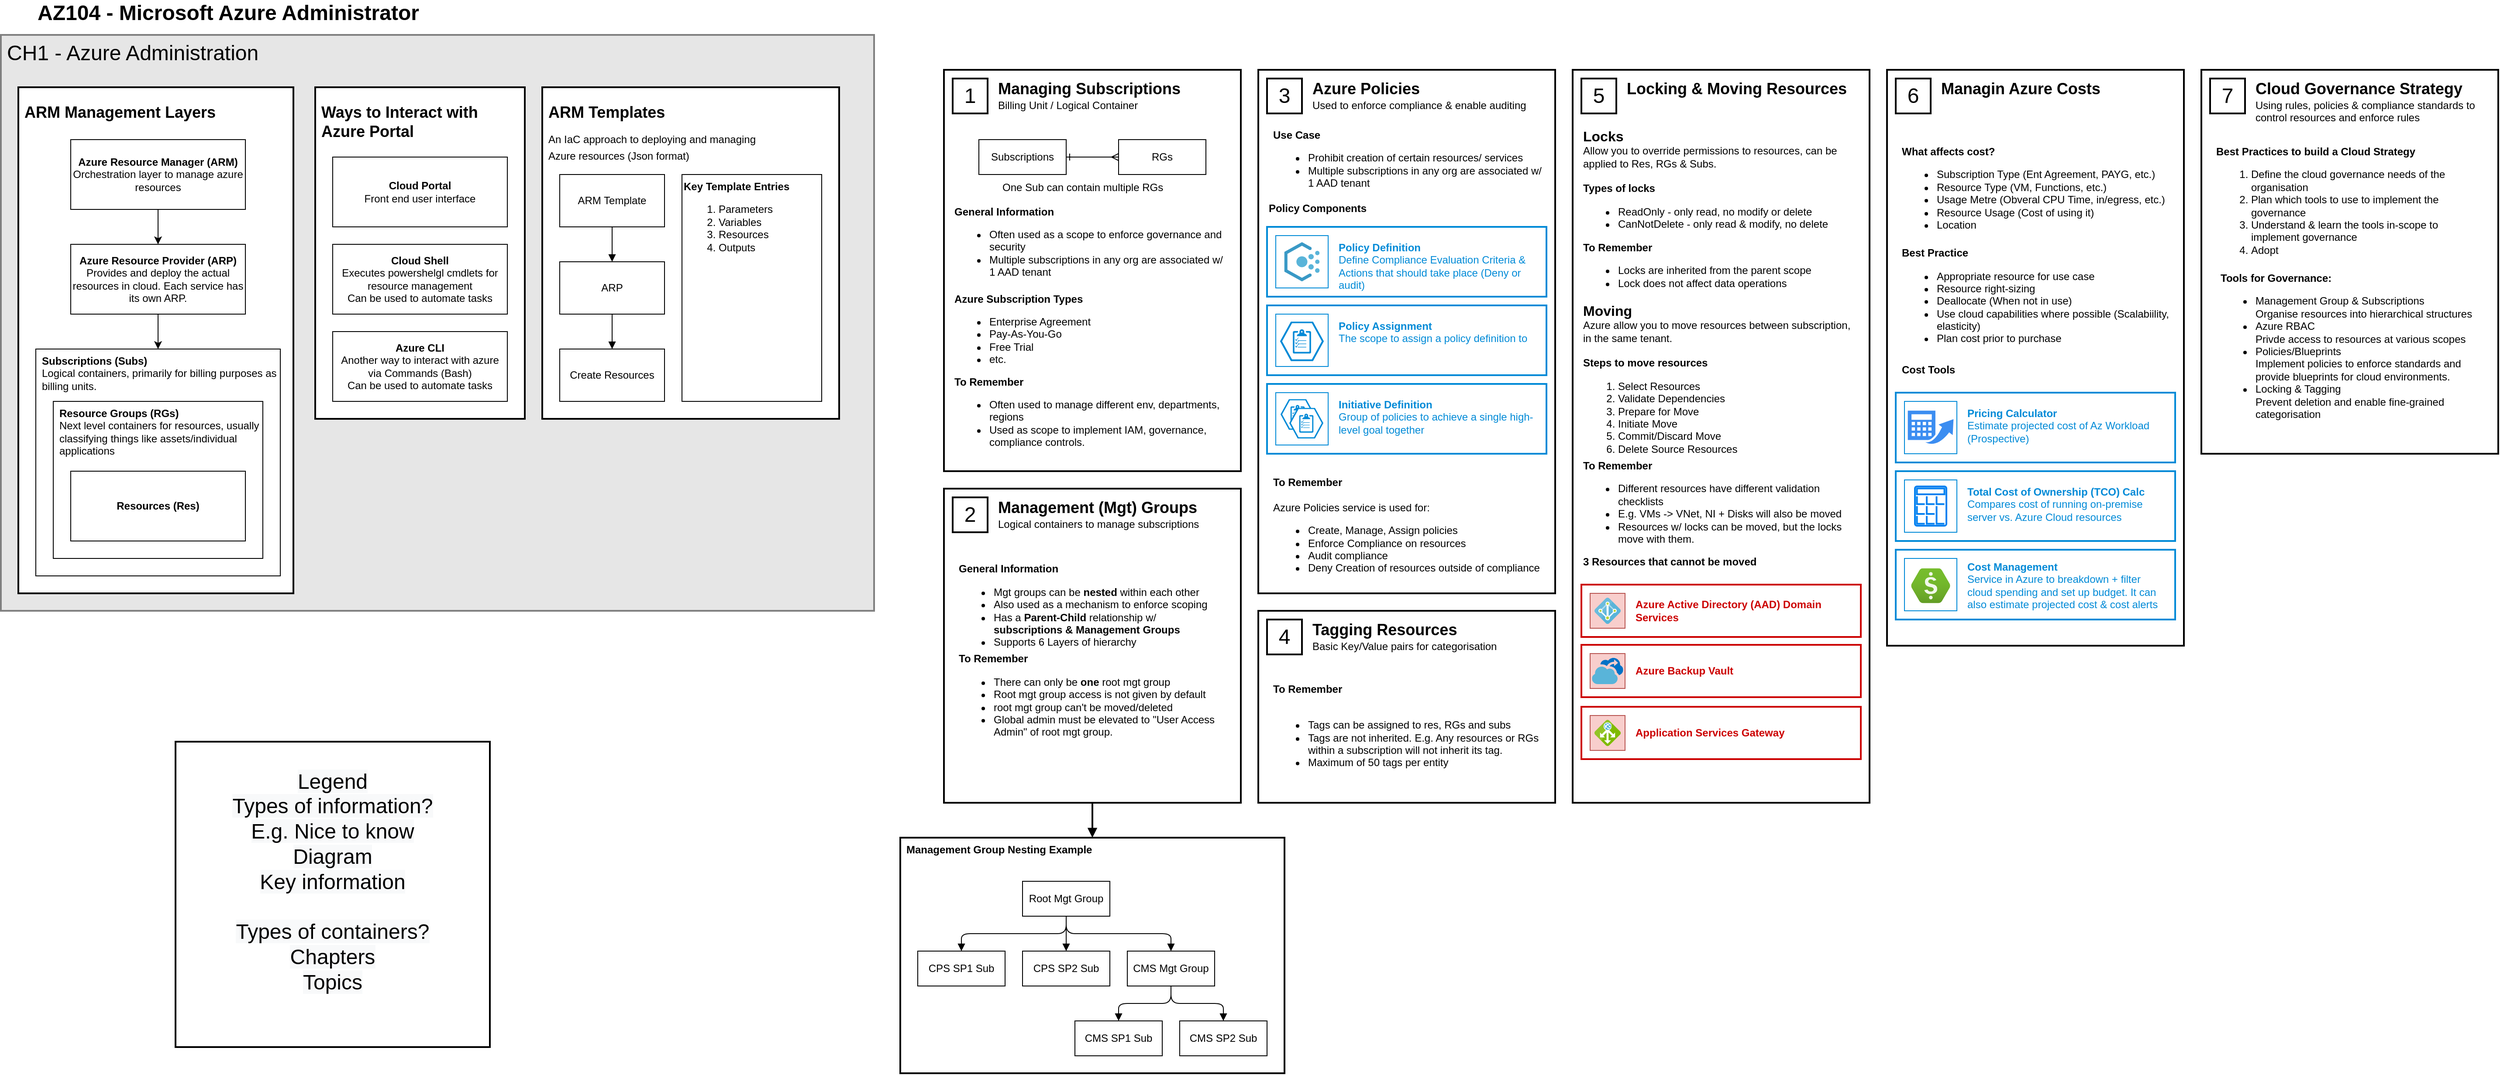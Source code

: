 <mxfile version="20.3.0" type="github"><diagram id="RpzyaWzfz7FECgylNTt5" name="Page-1"><mxGraphModel dx="1519" dy="503" grid="1" gridSize="10" guides="1" tooltips="1" connect="1" arrows="1" fold="1" page="1" pageScale="1" pageWidth="827" pageHeight="1169" math="0" shadow="0"><root><mxCell id="0"/><mxCell id="1" style="" parent="0"/><mxCell id="siySOapZX41ivjqBgdVN-3" value="&lt;font style=&quot;font-size: 24px;&quot;&gt;AZ104 - Microsoft Azure Administrator&lt;/font&gt;" style="text;html=1;strokeColor=none;fillColor=none;align=left;verticalAlign=middle;whiteSpace=wrap;rounded=0;fontStyle=1" parent="1" vertex="1"><mxGeometry x="40" y="40" width="520" height="30" as="geometry"/></mxCell><mxCell id="x6Mh1ce0G-waH1WDNx8j-17" value="&lt;font style=&quot;font-size: 24px;&quot;&gt;CH1 - Azure Administration&lt;/font&gt;" style="rounded=0;whiteSpace=wrap;html=1;strokeWidth=2;fontSize=18;strokeColor=#808080;fillColor=#E6E6E6;verticalAlign=top;align=left;spacingLeft=5;" parent="1" vertex="1"><mxGeometry y="80" width="1000" height="660" as="geometry"/></mxCell><mxCell id="x6Mh1ce0G-waH1WDNx8j-27" value="&lt;span style=&quot;caret-color: rgb(0, 0, 0); color: rgb(0, 0, 0); font-family: Helvetica; font-size: 24px; font-style: normal; font-variant-caps: normal; font-weight: 400; letter-spacing: normal; text-align: center; text-indent: 0px; text-transform: none; word-spacing: 0px; -webkit-text-stroke-width: 0px; background-color: rgb(248, 249, 250); text-decoration: none; float: none; display: inline !important;&quot;&gt;Legend&lt;/span&gt;&lt;br style=&quot;caret-color: rgb(0, 0, 0); color: rgb(0, 0, 0); font-family: Helvetica; font-size: 24px; font-style: normal; font-variant-caps: normal; font-weight: 400; letter-spacing: normal; text-align: center; text-indent: 0px; text-transform: none; word-spacing: 0px; -webkit-text-stroke-width: 0px; text-decoration: none;&quot;&gt;&lt;span style=&quot;caret-color: rgb(0, 0, 0); color: rgb(0, 0, 0); font-family: Helvetica; font-size: 24px; font-style: normal; font-variant-caps: normal; font-weight: 400; letter-spacing: normal; text-align: center; text-indent: 0px; text-transform: none; word-spacing: 0px; -webkit-text-stroke-width: 0px; background-color: rgb(248, 249, 250); text-decoration: none; float: none; display: inline !important;&quot;&gt;Types of information?&lt;br&gt;E.g. Nice to know&lt;br&gt;Diagram&lt;br&gt;Key information&lt;br&gt;&lt;br&gt;Types of containers?&lt;br&gt;Chapters&lt;br&gt;Topics&lt;br&gt;&lt;br&gt;&lt;/span&gt;" style="rounded=0;whiteSpace=wrap;html=1;strokeWidth=2;fontSize=24;" parent="1" vertex="1"><mxGeometry x="200" y="890" width="360" height="350" as="geometry"/></mxCell><mxCell id="siySOapZX41ivjqBgdVN-1" value="CH1 - Azure Administration" parent="0"/><mxCell id="x6Mh1ce0G-waH1WDNx8j-12" value="&lt;p&gt;&lt;b&gt;&lt;font style=&quot;font-size: 18px;&quot;&gt;Ways to Interact with Azure Portal&lt;/font&gt;&lt;/b&gt;&lt;/p&gt;" style="rounded=0;whiteSpace=wrap;html=1;fontSize=12;align=left;verticalAlign=top;spacingLeft=5;strokeWidth=2;" parent="siySOapZX41ivjqBgdVN-1" vertex="1"><mxGeometry x="360" y="140" width="240" height="380" as="geometry"/></mxCell><mxCell id="x6Mh1ce0G-waH1WDNx8j-11" value="&lt;p&gt;&lt;b&gt;&lt;font style=&quot;font-size: 18px;&quot;&gt;ARM Management Layers&lt;/font&gt;&lt;/b&gt;&lt;/p&gt;" style="rounded=0;whiteSpace=wrap;html=1;fontSize=12;align=left;verticalAlign=top;spacingLeft=5;strokeWidth=2;" parent="siySOapZX41ivjqBgdVN-1" vertex="1"><mxGeometry x="20" y="140" width="315" height="580" as="geometry"/></mxCell><mxCell id="siySOapZX41ivjqBgdVN-6" style="edgeStyle=orthogonalEdgeStyle;rounded=0;orthogonalLoop=1;jettySize=auto;html=1;fontSize=12;" parent="siySOapZX41ivjqBgdVN-1" source="siySOapZX41ivjqBgdVN-4" target="siySOapZX41ivjqBgdVN-5" edge="1"><mxGeometry relative="1" as="geometry"/></mxCell><mxCell id="siySOapZX41ivjqBgdVN-4" value="&lt;b&gt;Azure Resource Manager (ARM)&lt;br&gt;&lt;/b&gt;Orchestration layer to manage azure resources" style="rounded=0;whiteSpace=wrap;html=1;fontSize=12;" parent="siySOapZX41ivjqBgdVN-1" vertex="1"><mxGeometry x="80" y="200" width="200" height="80" as="geometry"/></mxCell><mxCell id="siySOapZX41ivjqBgdVN-13" style="edgeStyle=orthogonalEdgeStyle;rounded=0;orthogonalLoop=1;jettySize=auto;html=1;fontSize=12;" parent="siySOapZX41ivjqBgdVN-1" source="siySOapZX41ivjqBgdVN-5" target="siySOapZX41ivjqBgdVN-7" edge="1"><mxGeometry relative="1" as="geometry"/></mxCell><mxCell id="siySOapZX41ivjqBgdVN-5" value="&lt;b&gt;Azure Resource Provider (ARP)&lt;/b&gt;&lt;br&gt;Provides and deploy the actual resources in cloud. Each service has its own ARP." style="rounded=0;whiteSpace=wrap;html=1;fontSize=12;" parent="siySOapZX41ivjqBgdVN-1" vertex="1"><mxGeometry x="80" y="320" width="200" height="80" as="geometry"/></mxCell><mxCell id="siySOapZX41ivjqBgdVN-7" value="&lt;b&gt;Subscriptions (Subs)&lt;/b&gt;&lt;br&gt;Logical containers, primarily for billing purposes as billing units." style="rounded=0;whiteSpace=wrap;html=1;fontSize=12;align=left;verticalAlign=top;spacingLeft=5;" parent="siySOapZX41ivjqBgdVN-1" vertex="1"><mxGeometry x="40" y="440" width="280" height="260" as="geometry"/></mxCell><mxCell id="siySOapZX41ivjqBgdVN-10" value="&lt;b&gt;Resource Groups (RGs)&lt;/b&gt;&lt;br&gt;Next level containers for resources, usually classifying things like assets/individual applications" style="rounded=0;whiteSpace=wrap;html=1;fontSize=12;spacingLeft=5;align=left;verticalAlign=top;" parent="siySOapZX41ivjqBgdVN-1" vertex="1"><mxGeometry x="60" y="500" width="240" height="180" as="geometry"/></mxCell><mxCell id="siySOapZX41ivjqBgdVN-11" value="&lt;b&gt;Resources (Res)&lt;/b&gt;" style="rounded=0;whiteSpace=wrap;html=1;fontSize=12;align=center;verticalAlign=middle;spacingLeft=0;" parent="siySOapZX41ivjqBgdVN-1" vertex="1"><mxGeometry x="80" y="580" width="200" height="80" as="geometry"/></mxCell><mxCell id="x6Mh1ce0G-waH1WDNx8j-1" value="&lt;b&gt;Cloud Portal&lt;/b&gt;&lt;br&gt;Front end user interface" style="rounded=0;whiteSpace=wrap;html=1;fontSize=12;align=center;verticalAlign=middle;spacingLeft=0;" parent="siySOapZX41ivjqBgdVN-1" vertex="1"><mxGeometry x="380" y="220" width="200" height="80" as="geometry"/></mxCell><mxCell id="x6Mh1ce0G-waH1WDNx8j-2" value="&lt;b&gt;Cloud Shell&lt;/b&gt;&lt;br&gt;Executes&amp;nbsp;powershelgl cmdlets for resource management&lt;br&gt;Can be used to automate tasks" style="rounded=0;whiteSpace=wrap;html=1;fontSize=12;align=center;verticalAlign=middle;spacingLeft=0;" parent="siySOapZX41ivjqBgdVN-1" vertex="1"><mxGeometry x="380" y="320" width="200" height="80" as="geometry"/></mxCell><mxCell id="x6Mh1ce0G-waH1WDNx8j-4" value="&lt;b&gt;Azure CLI&lt;/b&gt;&lt;br&gt;Another way to interact with azure via Commands (Bash)&lt;br&gt;Can be used to automate tasks" style="rounded=0;whiteSpace=wrap;html=1;fontSize=12;align=center;verticalAlign=middle;spacingLeft=0;" parent="siySOapZX41ivjqBgdVN-1" vertex="1"><mxGeometry x="380" y="420" width="200" height="80" as="geometry"/></mxCell><mxCell id="x6Mh1ce0G-waH1WDNx8j-13" value="&lt;p&gt;&lt;b&gt;&lt;font style=&quot;font-size: 18px;&quot;&gt;ARM Templates&lt;/font&gt;&lt;/b&gt;&lt;/p&gt;&lt;p&gt;&lt;span style=&quot;text-align: center;&quot;&gt;An IaC approach to deploying and managing&amp;nbsp;&lt;/span&gt;&lt;br style=&quot;text-align: center;&quot;&gt;&lt;span style=&quot;text-align: center;&quot;&gt;Azure resources (Json format)&lt;/span&gt;&lt;b&gt;&lt;font style=&quot;font-size: 18px;&quot;&gt;&lt;br&gt;&lt;/font&gt;&lt;/b&gt;&lt;/p&gt;" style="rounded=0;whiteSpace=wrap;html=1;fontSize=12;align=left;verticalAlign=top;spacingLeft=5;strokeWidth=2;" parent="siySOapZX41ivjqBgdVN-1" vertex="1"><mxGeometry x="620" y="140" width="340" height="380" as="geometry"/></mxCell><mxCell id="x6Mh1ce0G-waH1WDNx8j-14" style="edgeStyle=orthogonalEdgeStyle;rounded=0;orthogonalLoop=1;jettySize=auto;html=1;entryX=0.5;entryY=0;entryDx=0;entryDy=0;fontSize=18;strokeWidth=1;endArrow=block;endFill=1;" parent="siySOapZX41ivjqBgdVN-1" source="x6Mh1ce0G-waH1WDNx8j-6" target="x6Mh1ce0G-waH1WDNx8j-7" edge="1"><mxGeometry relative="1" as="geometry"/></mxCell><mxCell id="x6Mh1ce0G-waH1WDNx8j-6" value="ARM Template" style="rounded=0;whiteSpace=wrap;html=1;" parent="siySOapZX41ivjqBgdVN-1" vertex="1"><mxGeometry x="640" y="240" width="120" height="60" as="geometry"/></mxCell><mxCell id="x6Mh1ce0G-waH1WDNx8j-15" style="edgeStyle=orthogonalEdgeStyle;rounded=0;orthogonalLoop=1;jettySize=auto;html=1;entryX=0.5;entryY=0;entryDx=0;entryDy=0;strokeWidth=1;fontSize=18;endArrow=block;endFill=1;" parent="siySOapZX41ivjqBgdVN-1" source="x6Mh1ce0G-waH1WDNx8j-7" target="x6Mh1ce0G-waH1WDNx8j-8" edge="1"><mxGeometry relative="1" as="geometry"/></mxCell><mxCell id="x6Mh1ce0G-waH1WDNx8j-7" value="ARP" style="rounded=0;whiteSpace=wrap;html=1;" parent="siySOapZX41ivjqBgdVN-1" vertex="1"><mxGeometry x="640" y="340" width="120" height="60" as="geometry"/></mxCell><mxCell id="x6Mh1ce0G-waH1WDNx8j-8" value="Create Resources" style="rounded=0;whiteSpace=wrap;html=1;" parent="siySOapZX41ivjqBgdVN-1" vertex="1"><mxGeometry x="640" y="440" width="120" height="60" as="geometry"/></mxCell><mxCell id="x6Mh1ce0G-waH1WDNx8j-9" value="&lt;b&gt;Key Template Entries&lt;br&gt;&lt;/b&gt;&lt;ol&gt;&lt;li&gt;Parameters&lt;/li&gt;&lt;li&gt;Variables&lt;/li&gt;&lt;li&gt;Resources&lt;/li&gt;&lt;li&gt;Outputs&lt;/li&gt;&lt;/ol&gt;" style="rounded=0;whiteSpace=wrap;html=1;align=left;verticalAlign=top;" parent="siySOapZX41ivjqBgdVN-1" vertex="1"><mxGeometry x="780" y="240" width="160" height="260" as="geometry"/></mxCell><mxCell id="x6Mh1ce0G-waH1WDNx8j-74" value="&lt;b&gt;Management Group Nesting Example&lt;/b&gt;" style="rounded=0;whiteSpace=wrap;html=1;fontSize=12;spacingLeft=5;align=left;verticalAlign=top;strokeWidth=2;" parent="siySOapZX41ivjqBgdVN-1" vertex="1"><mxGeometry x="1030" y="1000" width="440" height="270" as="geometry"/></mxCell><mxCell id="x6Mh1ce0G-waH1WDNx8j-18" value="CH 4 - Governance + Compliance" parent="0"/><mxCell id="eBka41esuqh354zant1u-2" value="&lt;p style=&quot;text-align: left;&quot;&gt;&lt;span style=&quot;text-align: center;&quot;&gt;&lt;font size=&quot;4&quot;&gt;&lt;b&gt;Tagging Resources&lt;br&gt;&lt;/b&gt;&lt;/font&gt;Basic Key/Value pairs for categorisation&lt;/span&gt;&lt;/p&gt;" style="rounded=0;whiteSpace=wrap;html=1;fontSize=12;align=left;verticalAlign=top;spacingLeft=60;strokeWidth=2;spacingTop=-7;" vertex="1" parent="x6Mh1ce0G-waH1WDNx8j-18"><mxGeometry x="1440" y="740" width="340" height="220" as="geometry"/></mxCell><mxCell id="x6Mh1ce0G-waH1WDNx8j-54" value="&lt;p style=&quot;text-align: left;&quot;&gt;&lt;span style=&quot;text-align: center;&quot;&gt;&lt;font size=&quot;4&quot;&gt;&lt;b&gt;Azure Policies&lt;br&gt;&lt;/b&gt;&lt;/font&gt;&lt;/span&gt;&lt;span style=&quot;text-align: center;&quot;&gt;Used to enforce compliance &amp;amp; enable auditing&lt;/span&gt;&lt;/p&gt;&lt;p style=&quot;text-align: left;&quot;&gt;&lt;span style=&quot;text-align: center;&quot;&gt;&lt;br&gt;&lt;/span&gt;&lt;/p&gt;" style="rounded=0;whiteSpace=wrap;html=1;fontSize=12;align=left;verticalAlign=top;spacingLeft=60;strokeWidth=2;spacingTop=-7;" parent="x6Mh1ce0G-waH1WDNx8j-18" vertex="1"><mxGeometry x="1440" y="120" width="340" height="600" as="geometry"/></mxCell><mxCell id="x6Mh1ce0G-waH1WDNx8j-75" style="edgeStyle=orthogonalEdgeStyle;rounded=1;orthogonalLoop=1;jettySize=auto;html=1;strokeWidth=2;fontSize=12;startArrow=none;startFill=0;endArrow=block;endFill=1;" parent="x6Mh1ce0G-waH1WDNx8j-18" source="x6Mh1ce0G-waH1WDNx8j-50" target="x6Mh1ce0G-waH1WDNx8j-74" edge="1"><mxGeometry relative="1" as="geometry"/></mxCell><mxCell id="x6Mh1ce0G-waH1WDNx8j-50" value="&lt;p style=&quot;text-align: left;&quot;&gt;&lt;span style=&quot;text-align: center;&quot;&gt;&lt;font size=&quot;4&quot;&gt;&lt;b&gt;Management (Mgt) Groups&lt;br&gt;&lt;/b&gt;&lt;/font&gt;&lt;/span&gt;&lt;span style=&quot;text-align: center;&quot;&gt;Logical containers to manage subscriptions&lt;/span&gt;&lt;/p&gt;" style="rounded=0;whiteSpace=wrap;html=1;fontSize=12;align=left;verticalAlign=top;spacingLeft=60;strokeWidth=2;spacingTop=-7;" parent="x6Mh1ce0G-waH1WDNx8j-18" vertex="1"><mxGeometry x="1080" y="600" width="340" height="360" as="geometry"/></mxCell><mxCell id="x6Mh1ce0G-waH1WDNx8j-28" value="&lt;p style=&quot;text-align: left;&quot;&gt;&lt;span style=&quot;text-align: center;&quot;&gt;&lt;font size=&quot;4&quot;&gt;&lt;b&gt;Managing Subscriptions&lt;br&gt;&lt;/b&gt;&lt;/font&gt;&lt;/span&gt;&lt;span style=&quot;text-align: center;&quot;&gt;Billing Unit / Logical Container&lt;/span&gt;&lt;/p&gt;" style="rounded=0;whiteSpace=wrap;html=1;fontSize=12;align=left;verticalAlign=top;spacingLeft=60;strokeWidth=2;spacingTop=-7;" parent="x6Mh1ce0G-waH1WDNx8j-18" vertex="1"><mxGeometry x="1080" y="120" width="340" height="460" as="geometry"/></mxCell><mxCell id="x6Mh1ce0G-waH1WDNx8j-35" value="1" style="rounded=0;whiteSpace=wrap;html=1;strokeWidth=2;fontSize=24;" parent="x6Mh1ce0G-waH1WDNx8j-18" vertex="1"><mxGeometry x="1090" y="130" width="40" height="40" as="geometry"/></mxCell><mxCell id="x6Mh1ce0G-waH1WDNx8j-40" style="edgeStyle=orthogonalEdgeStyle;rounded=0;orthogonalLoop=1;jettySize=auto;html=1;strokeWidth=1;fontSize=14;endArrow=ERmany;endFill=0;startArrow=ERone;startFill=0;" parent="x6Mh1ce0G-waH1WDNx8j-18" source="x6Mh1ce0G-waH1WDNx8j-36" target="x6Mh1ce0G-waH1WDNx8j-39" edge="1"><mxGeometry relative="1" as="geometry"/></mxCell><mxCell id="x6Mh1ce0G-waH1WDNx8j-36" value="Subscriptions" style="rounded=0;whiteSpace=wrap;html=1;" parent="x6Mh1ce0G-waH1WDNx8j-18" vertex="1"><mxGeometry x="1120" y="200" width="100" height="40" as="geometry"/></mxCell><mxCell id="x6Mh1ce0G-waH1WDNx8j-39" value="RGs" style="rounded=0;whiteSpace=wrap;html=1;" parent="x6Mh1ce0G-waH1WDNx8j-18" vertex="1"><mxGeometry x="1280" y="200" width="100" height="40" as="geometry"/></mxCell><mxCell id="x6Mh1ce0G-waH1WDNx8j-41" value="One Sub can contain multiple RGs" style="text;html=1;align=left;verticalAlign=middle;resizable=0;points=[];autosize=1;strokeColor=none;fillColor=none;fontSize=12;" parent="x6Mh1ce0G-waH1WDNx8j-18" vertex="1"><mxGeometry x="1145" y="240" width="210" height="30" as="geometry"/></mxCell><mxCell id="x6Mh1ce0G-waH1WDNx8j-44" value="&lt;div style=&quot;&quot;&gt;&lt;b&gt;General Information&lt;/b&gt;&lt;/div&gt;&lt;ul style=&quot;&quot;&gt;&lt;li&gt;Often used as a scope to enforce governance and security&lt;/li&gt;&lt;li&gt;Multiple subscriptions in any org are associated w/ 1 AAD tenant&lt;/li&gt;&lt;/ul&gt;" style="text;html=1;strokeColor=none;fillColor=none;align=left;verticalAlign=middle;whiteSpace=wrap;rounded=0;strokeWidth=2;fontSize=12;" parent="x6Mh1ce0G-waH1WDNx8j-18" vertex="1"><mxGeometry x="1090" y="280" width="310" height="85" as="geometry"/></mxCell><mxCell id="x6Mh1ce0G-waH1WDNx8j-45" value="&lt;div style=&quot;&quot;&gt;&lt;div style=&quot;&quot;&gt;&lt;b&gt;Azure Subscription Types&lt;/b&gt;&lt;/div&gt;&lt;ul style=&quot;&quot;&gt;&lt;li&gt;Enterprise Agreement&lt;br&gt;&lt;/li&gt;&lt;li&gt;Pay-As-You-Go&lt;/li&gt;&lt;li&gt;Free Trial&lt;/li&gt;&lt;li&gt;etc.&lt;/li&gt;&lt;/ul&gt;&lt;/div&gt;" style="text;html=1;strokeColor=none;fillColor=none;align=left;verticalAlign=middle;whiteSpace=wrap;rounded=0;strokeWidth=2;fontSize=12;" parent="x6Mh1ce0G-waH1WDNx8j-18" vertex="1"><mxGeometry x="1090" y="380" width="310" height="85" as="geometry"/></mxCell><mxCell id="x6Mh1ce0G-waH1WDNx8j-46" value="&lt;div style=&quot;&quot;&gt;&lt;div style=&quot;&quot;&gt;&lt;b&gt;To Remember&lt;/b&gt;&lt;/div&gt;&lt;div style=&quot;&quot;&gt;&lt;ul&gt;&lt;li&gt;Often used to manage different env, departments, regions&lt;/li&gt;&lt;li&gt;Used as scope to implement IAM, governance, compliance controls.&lt;/li&gt;&lt;/ul&gt;&lt;/div&gt;&lt;/div&gt;" style="text;html=1;strokeColor=none;fillColor=none;align=left;verticalAlign=middle;whiteSpace=wrap;rounded=0;strokeWidth=2;fontSize=12;" parent="x6Mh1ce0G-waH1WDNx8j-18" vertex="1"><mxGeometry x="1090" y="475" width="310" height="85" as="geometry"/></mxCell><mxCell id="x6Mh1ce0G-waH1WDNx8j-49" value="2" style="rounded=0;whiteSpace=wrap;html=1;strokeWidth=2;fontSize=24;" parent="x6Mh1ce0G-waH1WDNx8j-18" vertex="1"><mxGeometry x="1090" y="610" width="40" height="40" as="geometry"/></mxCell><mxCell id="x6Mh1ce0G-waH1WDNx8j-51" value="&lt;div style=&quot;&quot;&gt;&lt;b&gt;General Information&lt;/b&gt;&lt;/div&gt;&lt;ul style=&quot;&quot;&gt;&lt;li&gt;Mgt groups can be &lt;b&gt;nested&lt;/b&gt; within each other&lt;br&gt;&lt;/li&gt;&lt;li&gt;Also used as a mechanism to enforce scoping&lt;/li&gt;&lt;li&gt;Has a &lt;b&gt;Parent-Child &lt;/b&gt;relationship w/ &lt;b&gt;subscriptions &amp;amp; Management Groups&lt;/b&gt;&lt;/li&gt;&lt;li&gt;Supports 6 Layers of hierarchy&lt;/li&gt;&lt;/ul&gt;" style="text;html=1;strokeColor=none;fillColor=none;align=left;verticalAlign=middle;whiteSpace=wrap;rounded=0;strokeWidth=2;fontSize=12;" parent="x6Mh1ce0G-waH1WDNx8j-18" vertex="1"><mxGeometry x="1095" y="680" width="310" height="120" as="geometry"/></mxCell><mxCell id="x6Mh1ce0G-waH1WDNx8j-52" value="&lt;div style=&quot;&quot;&gt;&lt;div style=&quot;&quot;&gt;&lt;b&gt;To Remember&lt;/b&gt;&lt;/div&gt;&lt;div style=&quot;&quot;&gt;&lt;ul&gt;&lt;li&gt;There can only be &lt;b&gt;one&lt;/b&gt; root mgt group&lt;/li&gt;&lt;li&gt;Root mgt group access is not given by default&lt;/li&gt;&lt;li&gt;root mgt group can't be moved/deleted&lt;/li&gt;&lt;li&gt;Global admin must be elevated to &quot;User Access Admin&quot; of root mgt group.&lt;/li&gt;&lt;/ul&gt;&lt;/div&gt;&lt;/div&gt;" style="text;html=1;strokeColor=none;fillColor=none;align=left;verticalAlign=middle;whiteSpace=wrap;rounded=0;strokeWidth=2;fontSize=12;" parent="x6Mh1ce0G-waH1WDNx8j-18" vertex="1"><mxGeometry x="1095" y="800" width="310" height="85" as="geometry"/></mxCell><mxCell id="x6Mh1ce0G-waH1WDNx8j-53" value="3" style="rounded=0;whiteSpace=wrap;html=1;strokeWidth=2;fontSize=24;" parent="x6Mh1ce0G-waH1WDNx8j-18" vertex="1"><mxGeometry x="1450" y="130" width="40" height="40" as="geometry"/></mxCell><mxCell id="x6Mh1ce0G-waH1WDNx8j-55" value="&lt;div&gt;&lt;/div&gt;&lt;b&gt;Use Case&lt;br&gt;&lt;/b&gt;&lt;ul style=&quot;&quot;&gt;&lt;li&gt;Prohibit creation of certain resources/ services&lt;br&gt;&lt;/li&gt;&lt;li&gt;Multiple subscriptions in any org are associated w/ 1 AAD tenant&lt;/li&gt;&lt;/ul&gt;" style="text;html=1;strokeColor=none;fillColor=none;align=left;verticalAlign=middle;whiteSpace=wrap;rounded=0;strokeWidth=2;fontSize=12;" parent="x6Mh1ce0G-waH1WDNx8j-18" vertex="1"><mxGeometry x="1455" y="185" width="310" height="85" as="geometry"/></mxCell><mxCell id="x6Mh1ce0G-waH1WDNx8j-66" style="edgeStyle=orthogonalEdgeStyle;rounded=1;orthogonalLoop=1;jettySize=auto;html=1;strokeWidth=1;fontSize=12;startArrow=none;startFill=0;endArrow=block;endFill=1;" parent="x6Mh1ce0G-waH1WDNx8j-18" source="x6Mh1ce0G-waH1WDNx8j-58" target="x6Mh1ce0G-waH1WDNx8j-62" edge="1"><mxGeometry relative="1" as="geometry"><Array as="points"><mxPoint x="1220" y="1110"/><mxPoint x="1100" y="1110"/></Array></mxGeometry></mxCell><mxCell id="x6Mh1ce0G-waH1WDNx8j-67" style="edgeStyle=orthogonalEdgeStyle;rounded=1;orthogonalLoop=1;jettySize=auto;html=1;strokeWidth=1;fontSize=12;startArrow=none;startFill=0;endArrow=block;endFill=1;" parent="x6Mh1ce0G-waH1WDNx8j-18" source="x6Mh1ce0G-waH1WDNx8j-58" target="x6Mh1ce0G-waH1WDNx8j-64" edge="1"><mxGeometry relative="1" as="geometry"/></mxCell><mxCell id="x6Mh1ce0G-waH1WDNx8j-68" style="edgeStyle=orthogonalEdgeStyle;rounded=1;orthogonalLoop=1;jettySize=auto;html=1;strokeWidth=1;fontSize=12;startArrow=none;startFill=0;endArrow=block;endFill=1;" parent="x6Mh1ce0G-waH1WDNx8j-18" source="x6Mh1ce0G-waH1WDNx8j-58" target="x6Mh1ce0G-waH1WDNx8j-61" edge="1"><mxGeometry relative="1" as="geometry"><Array as="points"><mxPoint x="1220" y="1110"/><mxPoint x="1340" y="1110"/></Array></mxGeometry></mxCell><mxCell id="x6Mh1ce0G-waH1WDNx8j-58" value="Root Mgt Group" style="rounded=0;whiteSpace=wrap;html=1;" parent="x6Mh1ce0G-waH1WDNx8j-18" vertex="1"><mxGeometry x="1170" y="1050" width="100" height="40" as="geometry"/></mxCell><mxCell id="x6Mh1ce0G-waH1WDNx8j-59" value="CMS SP1 Sub" style="rounded=0;whiteSpace=wrap;html=1;" parent="x6Mh1ce0G-waH1WDNx8j-18" vertex="1"><mxGeometry x="1230" y="1210" width="100" height="40" as="geometry"/></mxCell><mxCell id="x6Mh1ce0G-waH1WDNx8j-60" value="CMS SP2 Sub" style="rounded=0;whiteSpace=wrap;html=1;" parent="x6Mh1ce0G-waH1WDNx8j-18" vertex="1"><mxGeometry x="1350" y="1210" width="100" height="40" as="geometry"/></mxCell><mxCell id="x6Mh1ce0G-waH1WDNx8j-69" style="edgeStyle=orthogonalEdgeStyle;rounded=1;orthogonalLoop=1;jettySize=auto;html=1;entryX=0.5;entryY=0;entryDx=0;entryDy=0;strokeWidth=1;fontSize=12;startArrow=none;startFill=0;endArrow=block;endFill=1;" parent="x6Mh1ce0G-waH1WDNx8j-18" source="x6Mh1ce0G-waH1WDNx8j-61" target="x6Mh1ce0G-waH1WDNx8j-60" edge="1"><mxGeometry relative="1" as="geometry"/></mxCell><mxCell id="x6Mh1ce0G-waH1WDNx8j-70" style="edgeStyle=orthogonalEdgeStyle;rounded=1;orthogonalLoop=1;jettySize=auto;html=1;entryX=0.5;entryY=0;entryDx=0;entryDy=0;strokeWidth=1;fontSize=12;startArrow=none;startFill=0;endArrow=block;endFill=1;" parent="x6Mh1ce0G-waH1WDNx8j-18" source="x6Mh1ce0G-waH1WDNx8j-61" target="x6Mh1ce0G-waH1WDNx8j-59" edge="1"><mxGeometry relative="1" as="geometry"/></mxCell><mxCell id="x6Mh1ce0G-waH1WDNx8j-61" value="CMS Mgt Group" style="rounded=0;whiteSpace=wrap;html=1;" parent="x6Mh1ce0G-waH1WDNx8j-18" vertex="1"><mxGeometry x="1290" y="1130" width="100" height="40" as="geometry"/></mxCell><mxCell id="x6Mh1ce0G-waH1WDNx8j-62" value="CPS SP1 Sub" style="rounded=0;whiteSpace=wrap;html=1;" parent="x6Mh1ce0G-waH1WDNx8j-18" vertex="1"><mxGeometry x="1050" y="1130" width="100" height="40" as="geometry"/></mxCell><mxCell id="x6Mh1ce0G-waH1WDNx8j-64" value="CPS SP2 Sub" style="rounded=0;whiteSpace=wrap;html=1;" parent="x6Mh1ce0G-waH1WDNx8j-18" vertex="1"><mxGeometry x="1170" y="1130" width="100" height="40" as="geometry"/></mxCell><mxCell id="x6Mh1ce0G-waH1WDNx8j-85" value="" style="group" parent="x6Mh1ce0G-waH1WDNx8j-18" vertex="1" connectable="0"><mxGeometry x="1450" y="300" width="320" height="80" as="geometry"/></mxCell><mxCell id="x6Mh1ce0G-waH1WDNx8j-76" value="" style="rounded=0;whiteSpace=wrap;html=1;strokeWidth=2;fontSize=12;strokeColor=#008AD7;" parent="x6Mh1ce0G-waH1WDNx8j-85" vertex="1"><mxGeometry width="320" height="80" as="geometry"/></mxCell><mxCell id="x6Mh1ce0G-waH1WDNx8j-83" value="" style="rounded=0;whiteSpace=wrap;html=1;strokeWidth=1;fontSize=12;strokeColor=#008AD7;aspect=fixed;" parent="x6Mh1ce0G-waH1WDNx8j-85" vertex="1"><mxGeometry x="10" y="10" width="60" height="60" as="geometry"/></mxCell><mxCell id="x6Mh1ce0G-waH1WDNx8j-77" value="" style="sketch=0;aspect=fixed;html=1;points=[];align=center;image;fontSize=12;image=img/lib/mscae/Policy.svg;strokeColor=#808080;strokeWidth=2;fillColor=#E6E6E6;" parent="x6Mh1ce0G-waH1WDNx8j-85" vertex="1"><mxGeometry x="19.75" y="17.5" width="40.5" height="45" as="geometry"/></mxCell><mxCell id="x6Mh1ce0G-waH1WDNx8j-84" value="&lt;b&gt;Policy Definition&lt;br&gt;&lt;/b&gt;Define Compliance Evaluation Criteria &amp;amp; Actions that should take place (Deny or audit)" style="text;html=1;strokeColor=none;fillColor=none;align=left;verticalAlign=top;whiteSpace=wrap;rounded=0;strokeWidth=1;fontSize=12;fontColor=#008AD7;" parent="x6Mh1ce0G-waH1WDNx8j-85" vertex="1"><mxGeometry x="80" y="10" width="230" height="62.5" as="geometry"/></mxCell><mxCell id="x6Mh1ce0G-waH1WDNx8j-86" value="" style="group" parent="x6Mh1ce0G-waH1WDNx8j-18" vertex="1" connectable="0"><mxGeometry x="1450" y="390" width="320" height="80" as="geometry"/></mxCell><mxCell id="x6Mh1ce0G-waH1WDNx8j-87" value="" style="rounded=0;whiteSpace=wrap;html=1;strokeWidth=2;fontSize=12;strokeColor=#008AD7;" parent="x6Mh1ce0G-waH1WDNx8j-86" vertex="1"><mxGeometry width="320" height="80" as="geometry"/></mxCell><mxCell id="x6Mh1ce0G-waH1WDNx8j-88" value="" style="rounded=0;whiteSpace=wrap;html=1;strokeWidth=1;fontSize=12;strokeColor=#008AD7;aspect=fixed;" parent="x6Mh1ce0G-waH1WDNx8j-86" vertex="1"><mxGeometry x="10" y="10" width="60" height="60" as="geometry"/></mxCell><mxCell id="x6Mh1ce0G-waH1WDNx8j-90" value="&lt;b&gt;Policy Assignment&lt;br&gt;&lt;/b&gt;The scope to assign a policy definition to" style="text;html=1;strokeColor=none;fillColor=none;align=left;verticalAlign=top;whiteSpace=wrap;rounded=0;strokeWidth=1;fontSize=12;fontColor=#008AD7;" parent="x6Mh1ce0G-waH1WDNx8j-86" vertex="1"><mxGeometry x="80" y="10" width="230" height="62.5" as="geometry"/></mxCell><mxCell id="x6Mh1ce0G-waH1WDNx8j-91" value="" style="verticalLabelPosition=bottom;sketch=0;html=1;fillColor=#008AD7;strokeColor=#ffffff;verticalAlign=top;align=center;points=[[0,0.5,0],[0.125,0.25,0],[0.25,0,0],[0.5,0,0],[0.75,0,0],[0.875,0.25,0],[1,0.5,0],[0.875,0.75,0],[0.75,1,0],[0.5,1,0],[0.125,0.75,0]];pointerEvents=1;shape=mxgraph.cisco_safe.compositeIcon;bgIcon=mxgraph.cisco_safe.design.blank_device;resIcon=mxgraph.cisco_safe.design.policy_2;strokeWidth=1;fontSize=12;fontColor=#008AD7;" parent="x6Mh1ce0G-waH1WDNx8j-86" vertex="1"><mxGeometry x="15" y="18.75" width="50" height="45" as="geometry"/></mxCell><mxCell id="x6Mh1ce0G-waH1WDNx8j-92" value="" style="group" parent="x6Mh1ce0G-waH1WDNx8j-18" vertex="1" connectable="0"><mxGeometry x="1450" y="480" width="320" height="80" as="geometry"/></mxCell><mxCell id="x6Mh1ce0G-waH1WDNx8j-93" value="" style="rounded=0;whiteSpace=wrap;html=1;strokeWidth=2;fontSize=12;strokeColor=#008AD7;" parent="x6Mh1ce0G-waH1WDNx8j-92" vertex="1"><mxGeometry width="320" height="80" as="geometry"/></mxCell><mxCell id="x6Mh1ce0G-waH1WDNx8j-94" value="" style="rounded=0;whiteSpace=wrap;html=1;strokeWidth=1;fontSize=12;strokeColor=#008AD7;aspect=fixed;" parent="x6Mh1ce0G-waH1WDNx8j-92" vertex="1"><mxGeometry x="10" y="10" width="60" height="60" as="geometry"/></mxCell><mxCell id="x6Mh1ce0G-waH1WDNx8j-95" value="&lt;b&gt;Initiative Definition&lt;br&gt;&lt;/b&gt;Group of policies to achieve a single high-level goal together" style="text;html=1;strokeColor=none;fillColor=none;align=left;verticalAlign=top;whiteSpace=wrap;rounded=0;strokeWidth=1;fontSize=12;fontColor=#008AD7;" parent="x6Mh1ce0G-waH1WDNx8j-92" vertex="1"><mxGeometry x="80" y="10" width="230" height="62.5" as="geometry"/></mxCell><mxCell id="x6Mh1ce0G-waH1WDNx8j-96" value="" style="verticalLabelPosition=bottom;sketch=0;html=1;fillColor=#008AD7;strokeColor=#ffffff;verticalAlign=top;align=center;points=[[0,0.5,0],[0.125,0.25,0],[0.25,0,0],[0.5,0,0],[0.75,0,0],[0.875,0.25,0],[1,0.5,0],[0.875,0.75,0],[0.75,1,0],[0.5,1,0],[0.125,0.75,0]];pointerEvents=1;shape=mxgraph.cisco_safe.compositeIcon;bgIcon=mxgraph.cisco_safe.design.blank_device;resIcon=mxgraph.cisco_safe.design.policy_2;strokeWidth=1;fontSize=12;fontColor=#008AD7;" parent="x6Mh1ce0G-waH1WDNx8j-92" vertex="1"><mxGeometry x="15.55" y="17.5" width="38.89" height="35" as="geometry"/></mxCell><mxCell id="x6Mh1ce0G-waH1WDNx8j-97" value="" style="verticalLabelPosition=bottom;sketch=0;html=1;fillColor=#008AD7;strokeColor=#ffffff;verticalAlign=top;align=center;points=[[0,0.5,0],[0.125,0.25,0],[0.25,0,0],[0.5,0,0],[0.75,0,0],[0.875,0.25,0],[1,0.5,0],[0.875,0.75,0],[0.75,1,0],[0.5,1,0],[0.125,0.75,0]];pointerEvents=1;shape=mxgraph.cisco_safe.compositeIcon;bgIcon=mxgraph.cisco_safe.design.blank_device;resIcon=mxgraph.cisco_safe.design.policy_2;strokeWidth=1;fontSize=12;fontColor=#008AD7;" parent="x6Mh1ce0G-waH1WDNx8j-92" vertex="1"><mxGeometry x="25.55" y="27.5" width="38.89" height="35" as="geometry"/></mxCell><mxCell id="x6Mh1ce0G-waH1WDNx8j-101" value="&lt;div style=&quot;&quot;&gt;&lt;div style=&quot;&quot;&gt;&lt;b&gt;To Remember&lt;/b&gt;&lt;/div&gt;&lt;div style=&quot;&quot;&gt;&lt;b&gt;&lt;br&gt;&lt;/b&gt;&lt;/div&gt;&lt;div style=&quot;&quot;&gt;Azure Policies service is used for:&lt;/div&gt;&lt;div style=&quot;&quot;&gt;&lt;ul&gt;&lt;li&gt;Create, Manage, Assign policies&lt;/li&gt;&lt;li&gt;Enforce Compliance on resources&lt;/li&gt;&lt;li&gt;Audit compliance&lt;/li&gt;&lt;li&gt;Deny Creation of resources outside of compliance&lt;/li&gt;&lt;/ul&gt;&lt;/div&gt;&lt;/div&gt;" style="text;html=1;strokeColor=none;fillColor=none;align=left;verticalAlign=middle;whiteSpace=wrap;rounded=0;strokeWidth=2;fontSize=12;" parent="x6Mh1ce0G-waH1WDNx8j-18" vertex="1"><mxGeometry x="1455" y="580" width="310" height="135" as="geometry"/></mxCell><mxCell id="x6Mh1ce0G-waH1WDNx8j-102" value="&lt;div style=&quot;&quot;&gt;&lt;div style=&quot;&quot;&gt;&lt;b&gt;Policy Components&lt;/b&gt;&lt;/div&gt;&lt;/div&gt;" style="text;html=1;strokeColor=none;fillColor=none;align=left;verticalAlign=middle;whiteSpace=wrap;rounded=0;strokeWidth=2;fontSize=12;" parent="x6Mh1ce0G-waH1WDNx8j-18" vertex="1"><mxGeometry x="1450" y="260" width="310" height="37.5" as="geometry"/></mxCell><mxCell id="eBka41esuqh354zant1u-1" value="4" style="rounded=0;whiteSpace=wrap;html=1;strokeWidth=2;fontSize=24;" vertex="1" parent="x6Mh1ce0G-waH1WDNx8j-18"><mxGeometry x="1450" y="750" width="40" height="40" as="geometry"/></mxCell><mxCell id="eBka41esuqh354zant1u-3" value="&lt;div style=&quot;&quot;&gt;&lt;div style=&quot;&quot;&gt;&lt;b&gt;To Remember&lt;/b&gt;&lt;/div&gt;&lt;div style=&quot;&quot;&gt;&lt;b&gt;&lt;br&gt;&lt;/b&gt;&lt;/div&gt;&lt;div style=&quot;&quot;&gt;&lt;ul&gt;&lt;li&gt;Tags can be assigned to res, RGs and subs&lt;/li&gt;&lt;li&gt;Tags are not inherited. E.g. Any resources or RGs within a subscription will not inherit its tag.&lt;/li&gt;&lt;li&gt;Maximum of 50 tags per entity&lt;/li&gt;&lt;/ul&gt;&lt;/div&gt;&lt;/div&gt;" style="text;html=1;strokeColor=none;fillColor=none;align=left;verticalAlign=middle;whiteSpace=wrap;rounded=0;strokeWidth=2;fontSize=12;" vertex="1" parent="x6Mh1ce0G-waH1WDNx8j-18"><mxGeometry x="1455" y="810" width="310" height="135" as="geometry"/></mxCell><mxCell id="eBka41esuqh354zant1u-4" value="&lt;p style=&quot;text-align: left;&quot;&gt;&lt;span style=&quot;text-align: center;&quot;&gt;&lt;font size=&quot;4&quot;&gt;&lt;b&gt;Locking &amp;amp; Moving Resources&lt;br&gt;&lt;/b&gt;&lt;/font&gt;&lt;/span&gt;&lt;/p&gt;" style="rounded=0;whiteSpace=wrap;html=1;fontSize=12;align=left;verticalAlign=top;spacingLeft=60;strokeWidth=2;spacingTop=-7;" vertex="1" parent="x6Mh1ce0G-waH1WDNx8j-18"><mxGeometry x="1800" y="120" width="340" height="840" as="geometry"/></mxCell><mxCell id="eBka41esuqh354zant1u-5" value="5" style="rounded=0;whiteSpace=wrap;html=1;strokeWidth=2;fontSize=24;" vertex="1" parent="x6Mh1ce0G-waH1WDNx8j-18"><mxGeometry x="1810" y="130" width="40" height="40" as="geometry"/></mxCell><mxCell id="eBka41esuqh354zant1u-7" value="&lt;div&gt;&lt;/div&gt;&lt;b&gt;&lt;font style=&quot;font-size: 16px;&quot;&gt;Locks&lt;/font&gt;&lt;/b&gt;&lt;br&gt;Allow you to override permissions to resources, can be applied to Res, RGs &amp;amp; Subs.&lt;br&gt;&lt;br&gt;&lt;b&gt;Types of locks&lt;br&gt;&lt;/b&gt;&lt;ul style=&quot;&quot;&gt;&lt;li&gt;ReadOnly - only read, no modify or delete&lt;/li&gt;&lt;li&gt;CanNotDelete - only read &amp;amp; modify, no delete&lt;/li&gt;&lt;/ul&gt;" style="text;html=1;strokeColor=none;fillColor=none;align=left;verticalAlign=top;whiteSpace=wrap;rounded=0;strokeWidth=2;fontSize=12;" vertex="1" parent="x6Mh1ce0G-waH1WDNx8j-18"><mxGeometry x="1810" y="180" width="320" height="130" as="geometry"/></mxCell><mxCell id="eBka41esuqh354zant1u-8" value="&lt;div style=&quot;&quot;&gt;&lt;div style=&quot;&quot;&gt;&lt;b&gt;To Remember&lt;/b&gt;&lt;/div&gt;&lt;div style=&quot;&quot;&gt;&lt;ul&gt;&lt;li&gt;Locks are inherited from the parent scope&lt;/li&gt;&lt;li&gt;Lock does not affect data operations&lt;/li&gt;&lt;/ul&gt;&lt;/div&gt;&lt;/div&gt;" style="text;html=1;strokeColor=none;fillColor=none;align=left;verticalAlign=top;whiteSpace=wrap;rounded=0;strokeWidth=2;fontSize=12;" vertex="1" parent="x6Mh1ce0G-waH1WDNx8j-18"><mxGeometry x="1810" y="310" width="320" height="70" as="geometry"/></mxCell><mxCell id="eBka41esuqh354zant1u-9" value="&lt;div&gt;&lt;/div&gt;&lt;b&gt;&lt;font style=&quot;font-size: 16px;&quot;&gt;Moving&lt;/font&gt;&lt;/b&gt;&lt;br&gt;Azure allow you to move resources between subscription, in the same tenant.&lt;br&gt;&lt;br&gt;&lt;b&gt;Steps to move resources&lt;/b&gt;&lt;br&gt;&lt;ol&gt;&lt;li&gt;Select Resources&lt;br&gt;&lt;/li&gt;&lt;li&gt;Validate Dependencies&lt;/li&gt;&lt;li&gt;Prepare for Move&lt;/li&gt;&lt;li&gt;Initiate Move&lt;/li&gt;&lt;li&gt;Commit/Discard Move&lt;/li&gt;&lt;li&gt;Delete Source Resources&lt;/li&gt;&lt;/ol&gt;" style="text;html=1;strokeColor=none;fillColor=none;align=left;verticalAlign=top;whiteSpace=wrap;rounded=0;strokeWidth=2;fontSize=12;" vertex="1" parent="x6Mh1ce0G-waH1WDNx8j-18"><mxGeometry x="1810" y="380" width="320" height="190" as="geometry"/></mxCell><mxCell id="eBka41esuqh354zant1u-10" value="&lt;div style=&quot;&quot;&gt;&lt;div style=&quot;&quot;&gt;&lt;b&gt;To Remember&lt;/b&gt;&lt;/div&gt;&lt;div style=&quot;&quot;&gt;&lt;ul&gt;&lt;li&gt;Different resources have different validation checklists&lt;/li&gt;&lt;li&gt;E.g. VMs -&amp;gt; VNet, NI + Disks will also be moved&lt;/li&gt;&lt;li&gt;Resources w/ locks can be moved, but the locks move with them.&lt;/li&gt;&lt;/ul&gt;&lt;/div&gt;&lt;/div&gt;" style="text;html=1;strokeColor=none;fillColor=none;align=left;verticalAlign=top;whiteSpace=wrap;rounded=0;strokeWidth=2;fontSize=12;" vertex="1" parent="x6Mh1ce0G-waH1WDNx8j-18"><mxGeometry x="1810" y="560" width="320" height="70" as="geometry"/></mxCell><mxCell id="eBka41esuqh354zant1u-34" value="&lt;div style=&quot;&quot;&gt;&lt;div style=&quot;&quot;&gt;&lt;b&gt;3 Resources that cannot be moved&lt;/b&gt;&lt;/div&gt;&lt;/div&gt;" style="text;html=1;strokeColor=none;fillColor=none;align=left;verticalAlign=top;whiteSpace=wrap;rounded=0;strokeWidth=2;fontSize=12;" vertex="1" parent="x6Mh1ce0G-waH1WDNx8j-18"><mxGeometry x="1810" y="670" width="220" height="30" as="geometry"/></mxCell><mxCell id="eBka41esuqh354zant1u-36" value="" style="group" vertex="1" connectable="0" parent="x6Mh1ce0G-waH1WDNx8j-18"><mxGeometry x="1810" y="850" width="320" height="60" as="geometry"/></mxCell><mxCell id="eBka41esuqh354zant1u-27" value="" style="rounded=0;whiteSpace=wrap;html=1;strokeWidth=2;fontSize=12;strokeColor=#cc0000;" vertex="1" parent="eBka41esuqh354zant1u-36"><mxGeometry width="320" height="60" as="geometry"/></mxCell><mxCell id="eBka41esuqh354zant1u-28" value="" style="rounded=0;whiteSpace=wrap;html=1;strokeWidth=1;fontSize=12;strokeColor=#b85450;aspect=fixed;fillColor=#f8cecc;" vertex="1" parent="eBka41esuqh354zant1u-36"><mxGeometry x="10" y="10" width="40" height="40" as="geometry"/></mxCell><mxCell id="eBka41esuqh354zant1u-29" value="&lt;b&gt;Application Services Gateway&lt;/b&gt;" style="text;html=1;strokeColor=none;fillColor=none;align=left;verticalAlign=middle;whiteSpace=wrap;rounded=0;strokeWidth=1;fontSize=12;fontColor=#CC0000;labelBackgroundColor=default;" vertex="1" parent="eBka41esuqh354zant1u-36"><mxGeometry x="60" y="10" width="250" height="40" as="geometry"/></mxCell><mxCell id="eBka41esuqh354zant1u-21" value="" style="sketch=0;aspect=fixed;html=1;points=[];align=center;image;fontSize=12;image=img/lib/mscae/Application_Gateway.svg;" vertex="1" parent="eBka41esuqh354zant1u-36"><mxGeometry x="15" y="15" width="30" height="30" as="geometry"/></mxCell><mxCell id="eBka41esuqh354zant1u-37" value="" style="group" vertex="1" connectable="0" parent="x6Mh1ce0G-waH1WDNx8j-18"><mxGeometry x="1810" y="779" width="320" height="60" as="geometry"/></mxCell><mxCell id="eBka41esuqh354zant1u-23" value="" style="rounded=0;whiteSpace=wrap;html=1;strokeWidth=2;fontSize=12;strokeColor=#cc0000;" vertex="1" parent="eBka41esuqh354zant1u-37"><mxGeometry width="320" height="60" as="geometry"/></mxCell><mxCell id="eBka41esuqh354zant1u-24" value="" style="rounded=0;whiteSpace=wrap;html=1;strokeWidth=1;fontSize=12;strokeColor=#b85450;aspect=fixed;fillColor=#f8cecc;" vertex="1" parent="eBka41esuqh354zant1u-37"><mxGeometry x="10" y="10" width="40" height="40" as="geometry"/></mxCell><mxCell id="eBka41esuqh354zant1u-25" value="&lt;b&gt;Azure Backup Vault&lt;/b&gt;" style="text;html=1;strokeColor=none;fillColor=none;align=left;verticalAlign=middle;whiteSpace=wrap;rounded=0;strokeWidth=1;fontSize=12;fontColor=#CC0000;labelBackgroundColor=default;" vertex="1" parent="eBka41esuqh354zant1u-37"><mxGeometry x="60" y="10" width="250" height="40" as="geometry"/></mxCell><mxCell id="eBka41esuqh354zant1u-20" value="" style="sketch=0;aspect=fixed;html=1;points=[];align=center;image;fontSize=12;image=img/lib/mscae/Backup.svg;" vertex="1" parent="eBka41esuqh354zant1u-37"><mxGeometry x="12.14" y="15" width="35.71" height="30" as="geometry"/></mxCell><mxCell id="eBka41esuqh354zant1u-38" value="" style="group" vertex="1" connectable="0" parent="x6Mh1ce0G-waH1WDNx8j-18"><mxGeometry x="1810" y="710" width="320" height="60" as="geometry"/></mxCell><mxCell id="eBka41esuqh354zant1u-15" value="" style="rounded=0;whiteSpace=wrap;html=1;strokeWidth=2;fontSize=12;strokeColor=#cc0000;" vertex="1" parent="eBka41esuqh354zant1u-38"><mxGeometry width="320" height="60" as="geometry"/></mxCell><mxCell id="eBka41esuqh354zant1u-16" value="" style="rounded=0;whiteSpace=wrap;html=1;strokeWidth=1;fontSize=12;strokeColor=#b85450;aspect=fixed;fillColor=#f8cecc;" vertex="1" parent="eBka41esuqh354zant1u-38"><mxGeometry x="10" y="10" width="40" height="40" as="geometry"/></mxCell><mxCell id="eBka41esuqh354zant1u-18" value="&lt;b&gt;Azure Active Directory (AAD)&amp;nbsp;Domain Services&lt;/b&gt;" style="text;html=1;strokeColor=none;fillColor=none;align=left;verticalAlign=middle;whiteSpace=wrap;rounded=0;strokeWidth=1;fontSize=12;fontColor=#CC0000;labelBackgroundColor=default;" vertex="1" parent="eBka41esuqh354zant1u-38"><mxGeometry x="60" y="10" width="250" height="40" as="geometry"/></mxCell><mxCell id="eBka41esuqh354zant1u-22" value="" style="sketch=0;aspect=fixed;html=1;points=[];align=center;image;fontSize=12;image=img/lib/mscae/Active_Directory.svg;" vertex="1" parent="eBka41esuqh354zant1u-38"><mxGeometry x="15" y="15" width="30" height="30" as="geometry"/></mxCell><mxCell id="eBka41esuqh354zant1u-61" value="&lt;p style=&quot;text-align: left;&quot;&gt;&lt;span style=&quot;text-align: center;&quot;&gt;&lt;font size=&quot;4&quot;&gt;&lt;b&gt;Managin Azure Costs&lt;/b&gt;&lt;/font&gt;&lt;/span&gt;&lt;/p&gt;" style="rounded=0;whiteSpace=wrap;html=1;fontSize=12;align=left;verticalAlign=top;spacingLeft=60;strokeWidth=2;spacingTop=-7;" vertex="1" parent="x6Mh1ce0G-waH1WDNx8j-18"><mxGeometry x="2160" y="120" width="340" height="660" as="geometry"/></mxCell><mxCell id="eBka41esuqh354zant1u-62" value="6" style="rounded=0;whiteSpace=wrap;html=1;strokeWidth=2;fontSize=24;" vertex="1" parent="x6Mh1ce0G-waH1WDNx8j-18"><mxGeometry x="2170" y="130" width="40" height="40" as="geometry"/></mxCell><mxCell id="eBka41esuqh354zant1u-63" value="&lt;div style=&quot;&quot;&gt;&lt;b&gt;What affects cost?&lt;/b&gt;&lt;/div&gt;&lt;ul style=&quot;&quot;&gt;&lt;li&gt;Subscription Type (Ent Agreement, PAYG, etc.)&lt;/li&gt;&lt;li&gt;Resource Type (VM, Functions, etc.)&lt;/li&gt;&lt;li&gt;Usage Metre (Obveral CPU Time, in/egress, etc.)&lt;/li&gt;&lt;li&gt;Resource Usage (Cost of using it)&lt;/li&gt;&lt;li&gt;Location&lt;/li&gt;&lt;/ul&gt;" style="text;html=1;strokeColor=none;fillColor=none;align=left;verticalAlign=top;whiteSpace=wrap;rounded=0;strokeWidth=2;fontSize=12;" vertex="1" parent="x6Mh1ce0G-waH1WDNx8j-18"><mxGeometry x="2175" y="200" width="310" height="120" as="geometry"/></mxCell><mxCell id="eBka41esuqh354zant1u-64" value="&lt;div style=&quot;&quot;&gt;&lt;div style=&quot;&quot;&gt;&lt;b&gt;Best Practice&lt;/b&gt;&lt;/div&gt;&lt;div style=&quot;&quot;&gt;&lt;ul&gt;&lt;li&gt;Appropriate resource for use case&lt;/li&gt;&lt;li&gt;Resource right-sizing&lt;/li&gt;&lt;li&gt;Deallocate (When not in use)&lt;/li&gt;&lt;li&gt;Use cloud capabilities where possible (Scalabiility, elasticity)&lt;/li&gt;&lt;li&gt;Plan cost prior to purchase&lt;/li&gt;&lt;/ul&gt;&lt;/div&gt;&lt;/div&gt;" style="text;html=1;strokeColor=none;fillColor=none;align=left;verticalAlign=middle;whiteSpace=wrap;rounded=0;strokeWidth=2;fontSize=12;" vertex="1" parent="x6Mh1ce0G-waH1WDNx8j-18"><mxGeometry x="2175" y="320" width="310" height="130" as="geometry"/></mxCell><mxCell id="eBka41esuqh354zant1u-65" value="&lt;div style=&quot;&quot;&gt;&lt;div style=&quot;&quot;&gt;&lt;b&gt;Cost Tools&lt;/b&gt;&lt;/div&gt;&lt;/div&gt;" style="text;html=1;strokeColor=none;fillColor=none;align=left;verticalAlign=top;whiteSpace=wrap;rounded=0;strokeWidth=2;fontSize=12;" vertex="1" parent="x6Mh1ce0G-waH1WDNx8j-18"><mxGeometry x="2175" y="450" width="310" height="30" as="geometry"/></mxCell><mxCell id="eBka41esuqh354zant1u-69" value="" style="group" vertex="1" connectable="0" parent="x6Mh1ce0G-waH1WDNx8j-18"><mxGeometry x="2170" y="490" width="320" height="80" as="geometry"/></mxCell><mxCell id="eBka41esuqh354zant1u-70" value="" style="rounded=0;whiteSpace=wrap;html=1;strokeWidth=2;fontSize=12;strokeColor=#008AD7;" vertex="1" parent="eBka41esuqh354zant1u-69"><mxGeometry width="320" height="80" as="geometry"/></mxCell><mxCell id="eBka41esuqh354zant1u-71" value="" style="rounded=0;whiteSpace=wrap;html=1;strokeWidth=1;fontSize=12;strokeColor=#008AD7;aspect=fixed;" vertex="1" parent="eBka41esuqh354zant1u-69"><mxGeometry x="10" y="10" width="60" height="60" as="geometry"/></mxCell><mxCell id="eBka41esuqh354zant1u-73" value="&lt;b&gt;Pricing Calculator&lt;br&gt;&lt;/b&gt;Estimate projected cost of Az Workload (Prospective)" style="text;html=1;strokeColor=none;fillColor=none;align=left;verticalAlign=top;whiteSpace=wrap;rounded=0;strokeWidth=1;fontSize=12;fontColor=#008AD7;" vertex="1" parent="eBka41esuqh354zant1u-69"><mxGeometry x="80" y="10" width="230" height="62.5" as="geometry"/></mxCell><mxCell id="eBka41esuqh354zant1u-94" value="" style="sketch=0;html=1;aspect=fixed;strokeColor=none;shadow=0;align=center;verticalAlign=top;fillColor=#3B8DF1;shape=mxgraph.gcp2.calculator;labelBackgroundColor=default;fontSize=16;fontColor=#CC0000;" vertex="1" parent="eBka41esuqh354zant1u-69"><mxGeometry x="13.82" y="20.63" width="52.36" height="38.75" as="geometry"/></mxCell><mxCell id="eBka41esuqh354zant1u-74" value="" style="group" vertex="1" connectable="0" parent="x6Mh1ce0G-waH1WDNx8j-18"><mxGeometry x="2170" y="580" width="320" height="80" as="geometry"/></mxCell><mxCell id="eBka41esuqh354zant1u-75" value="" style="rounded=0;whiteSpace=wrap;html=1;strokeWidth=2;fontSize=12;strokeColor=#008AD7;" vertex="1" parent="eBka41esuqh354zant1u-74"><mxGeometry width="320" height="80" as="geometry"/></mxCell><mxCell id="eBka41esuqh354zant1u-76" value="" style="rounded=0;whiteSpace=wrap;html=1;strokeWidth=1;fontSize=12;strokeColor=#008AD7;aspect=fixed;" vertex="1" parent="eBka41esuqh354zant1u-74"><mxGeometry x="10" y="10" width="60" height="60" as="geometry"/></mxCell><mxCell id="eBka41esuqh354zant1u-77" value="&lt;b&gt;Total Cost of Ownership (TCO) Calc&lt;br&gt;&lt;/b&gt;Compares cost of running on-premise server vs. Azure Cloud resources" style="text;html=1;strokeColor=none;fillColor=none;align=left;verticalAlign=top;whiteSpace=wrap;rounded=0;strokeWidth=1;fontSize=12;fontColor=#008AD7;" vertex="1" parent="eBka41esuqh354zant1u-74"><mxGeometry x="80" y="10" width="230" height="62.5" as="geometry"/></mxCell><mxCell id="eBka41esuqh354zant1u-68" value="" style="html=1;verticalLabelPosition=bottom;align=center;labelBackgroundColor=#ffffff;verticalAlign=top;strokeWidth=2;strokeColor=#0080F0;shadow=0;dashed=0;shape=mxgraph.ios7.icons.calculator;fontSize=16;fontColor=#CC0000;" vertex="1" parent="eBka41esuqh354zant1u-74"><mxGeometry x="22" y="17.5" width="36" height="45" as="geometry"/></mxCell><mxCell id="eBka41esuqh354zant1u-79" value="" style="group" vertex="1" connectable="0" parent="x6Mh1ce0G-waH1WDNx8j-18"><mxGeometry x="2170" y="670" width="320" height="80" as="geometry"/></mxCell><mxCell id="eBka41esuqh354zant1u-80" value="" style="rounded=0;whiteSpace=wrap;html=1;strokeWidth=2;fontSize=12;strokeColor=#008AD7;" vertex="1" parent="eBka41esuqh354zant1u-79"><mxGeometry width="320" height="80" as="geometry"/></mxCell><mxCell id="eBka41esuqh354zant1u-81" value="" style="rounded=0;whiteSpace=wrap;html=1;strokeWidth=1;fontSize=12;strokeColor=#008AD7;aspect=fixed;" vertex="1" parent="eBka41esuqh354zant1u-79"><mxGeometry x="10" y="10" width="60" height="60" as="geometry"/></mxCell><mxCell id="eBka41esuqh354zant1u-82" value="&lt;b&gt;Cost Management&lt;br&gt;&lt;/b&gt;Service in Azure to breakdown + filter cloud spending and set up budget. It can also estimate projected cost &amp;amp; cost alerts" style="text;html=1;strokeColor=none;fillColor=none;align=left;verticalAlign=middle;whiteSpace=wrap;rounded=0;strokeWidth=1;fontSize=12;fontColor=#008AD7;" vertex="1" parent="eBka41esuqh354zant1u-79"><mxGeometry x="80" y="10" width="230" height="62.5" as="geometry"/></mxCell><mxCell id="eBka41esuqh354zant1u-67" value="" style="aspect=fixed;html=1;points=[];align=center;image;fontSize=12;image=img/lib/azure2/general/Cost_Management.svg;labelBackgroundColor=default;strokeColor=#cc0000;fontColor=#CC0000;" vertex="1" parent="eBka41esuqh354zant1u-79"><mxGeometry x="17.67" y="21.25" width="44.67" height="40" as="geometry"/></mxCell><mxCell id="eBka41esuqh354zant1u-96" value="&lt;p style=&quot;text-align: left;&quot;&gt;&lt;span style=&quot;text-align: center;&quot;&gt;&lt;font size=&quot;4&quot;&gt;&lt;b&gt;Cloud Governance Strategy&lt;br&gt;&lt;/b&gt;&lt;/font&gt;&lt;/span&gt;&lt;span style=&quot;text-align: center;&quot;&gt;Using rules, policies &amp;amp; compliance standards to control resources and enforce rules&lt;/span&gt;&lt;/p&gt;&lt;div&gt;&lt;span style=&quot;text-align: center;&quot;&gt;&lt;br&gt;&lt;/span&gt;&lt;/div&gt;" style="rounded=0;whiteSpace=wrap;html=1;fontSize=12;align=left;verticalAlign=top;spacingLeft=60;strokeWidth=2;spacingTop=-7;" vertex="1" parent="x6Mh1ce0G-waH1WDNx8j-18"><mxGeometry x="2520" y="120" width="340" height="440" as="geometry"/></mxCell><mxCell id="eBka41esuqh354zant1u-97" value="7" style="rounded=0;whiteSpace=wrap;html=1;strokeWidth=2;fontSize=24;" vertex="1" parent="x6Mh1ce0G-waH1WDNx8j-18"><mxGeometry x="2530" y="130" width="40" height="40" as="geometry"/></mxCell><mxCell id="eBka41esuqh354zant1u-98" value="&lt;div style=&quot;&quot;&gt;&lt;b&gt;Best Practices to build a Cloud Strategy&lt;/b&gt;&lt;/div&gt;&lt;ol&gt;&lt;li&gt;Define the cloud governance needs of the organisation&lt;/li&gt;&lt;li&gt;Plan which tools to use to implement the governance&lt;/li&gt;&lt;li&gt;Understand &amp;amp; learn the tools in-scope to implement governance&lt;/li&gt;&lt;li&gt;Adopt&lt;/li&gt;&lt;/ol&gt;" style="text;html=1;strokeColor=none;fillColor=none;align=left;verticalAlign=top;whiteSpace=wrap;rounded=0;strokeWidth=2;fontSize=12;" vertex="1" parent="x6Mh1ce0G-waH1WDNx8j-18"><mxGeometry x="2535" y="200" width="310" height="120" as="geometry"/></mxCell><mxCell id="eBka41esuqh354zant1u-99" value="&lt;div style=&quot;&quot;&gt;&lt;div style=&quot;&quot;&gt;&lt;b&gt;Tools for Governance:&lt;/b&gt;&lt;/div&gt;&lt;div style=&quot;&quot;&gt;&lt;ul&gt;&lt;li&gt;Management Group &amp;amp; Subscriptions&lt;br&gt;Organise resources into hierarchical structures&lt;/li&gt;&lt;li&gt;Azure RBAC&lt;br&gt;Privde access to resources at various scopes&lt;br&gt;&lt;/li&gt;&lt;li&gt;Policies/Blueprints&lt;br&gt;Implement policies to enforce standards and provide blueprints for cloud environments.&lt;/li&gt;&lt;li&gt;Locking &amp;amp; Tagging&lt;br&gt;Prevent deletion and enable fine-grained categorisation&lt;/li&gt;&lt;/ul&gt;&lt;/div&gt;&lt;/div&gt;" style="text;html=1;strokeColor=none;fillColor=none;align=left;verticalAlign=top;whiteSpace=wrap;rounded=0;strokeWidth=2;fontSize=12;" vertex="1" parent="x6Mh1ce0G-waH1WDNx8j-18"><mxGeometry x="2540" y="345" width="310" height="195" as="geometry"/></mxCell></root></mxGraphModel></diagram></mxfile>